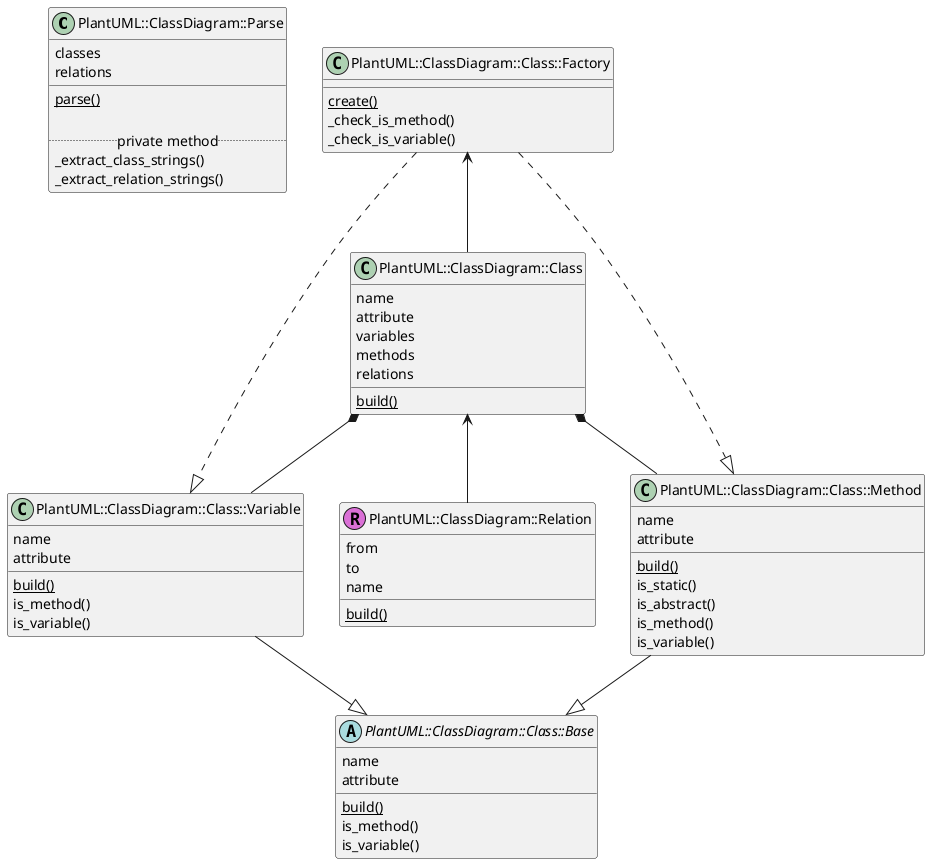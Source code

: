 @startuml

/'
class Main {
  run()
}
'/

/' クラスと関係の文字列を抽出。PlantUML::ClassDiagram::Classに渡してオブジェクトをもらう '/
/' relationはこの中でビルドしてPlantUML::ClassDiagram::Classに渡す'/
class PlantUML::ClassDiagram::Parse {
  classes
  relations
  ____
  {static} parse()

  .. private method ..
  _extract_class_strings()
  _extract_relation_strings()
}

/'クラス全体の文字列と、Relationオブジェクト全てをもらってクラスを組み立てる'/
class PlantUML::ClassDiagram::Class {
  name
  attribute
  variables
  methods
  relations
  {static} build()
}

class PlantUML::ClassDiagram::Class::Factory {
  {static} create()
  _check_is_method()
  _check_is_variable()
}

abstract class PlantUML::ClassDiagram::Class::Base {
  name
  attribute
  {static} build()
  is_method()
  is_variable()
}

class PlantUML::ClassDiagram::Class::Variable {
  name
  attribute
  {static} build()
  is_method()
  is_variable()
}

class PlantUML::ClassDiagram::Class::Method {
  name
  attribute
  {static} build()
  'check method'
  is_static()
  is_abstract()
  is_method()
  is_variable()
}

class PlantUML::ClassDiagram::Relation << (R,orchid) >> {
  from
  to
  name
  {static} build()
}

PlantUML::ClassDiagram::Class *-- PlantUML::ClassDiagram::Class::Variable
PlantUML::ClassDiagram::Class *-- PlantUML::ClassDiagram::Class::Method
PlantUML::ClassDiagram::Class <-- PlantUML::ClassDiagram::Relation
PlantUML::ClassDiagram::Class::Factory <-- PlantUML::ClassDiagram::Class
PlantUML::ClassDiagram::Class::Factory ..|> PlantUML::ClassDiagram::Class::Variable
PlantUML::ClassDiagram::Class::Factory ..|> PlantUML::ClassDiagram::Class::Method
PlantUML::ClassDiagram::Class::Variable -down-|> PlantUML::ClassDiagram::Class::Base
PlantUML::ClassDiagram::Class::Method -down-|> PlantUML::ClassDiagram::Class::Base

@enduml
